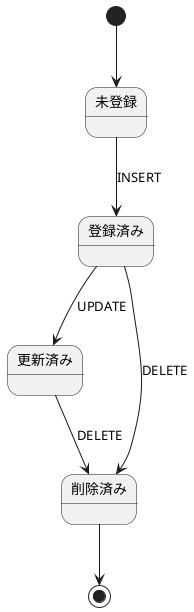 @startuml
[*] --> 未登録
未登録 --> 登録済み : INSERT
登録済み --> 更新済み : UPDATE
登録済み --> 削除済み : DELETE
更新済み --> 削除済み : DELETE
削除済み --> [*]
@enduml
